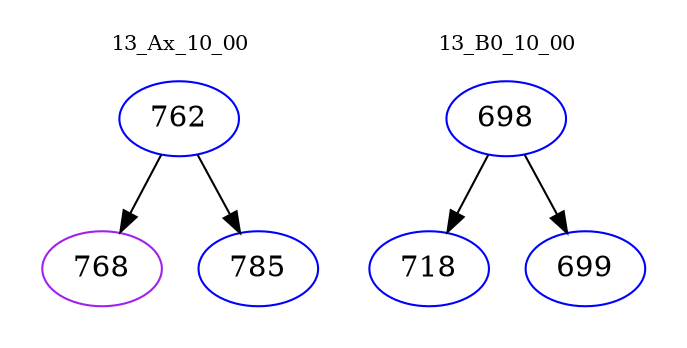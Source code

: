 digraph{
subgraph cluster_0 {
color = white
label = "13_Ax_10_00";
fontsize=10;
T0_762 [label="762", color="blue"]
T0_762 -> T0_768 [color="black"]
T0_768 [label="768", color="purple"]
T0_762 -> T0_785 [color="black"]
T0_785 [label="785", color="blue"]
}
subgraph cluster_1 {
color = white
label = "13_B0_10_00";
fontsize=10;
T1_698 [label="698", color="blue"]
T1_698 -> T1_718 [color="black"]
T1_718 [label="718", color="blue"]
T1_698 -> T1_699 [color="black"]
T1_699 [label="699", color="blue"]
}
}
